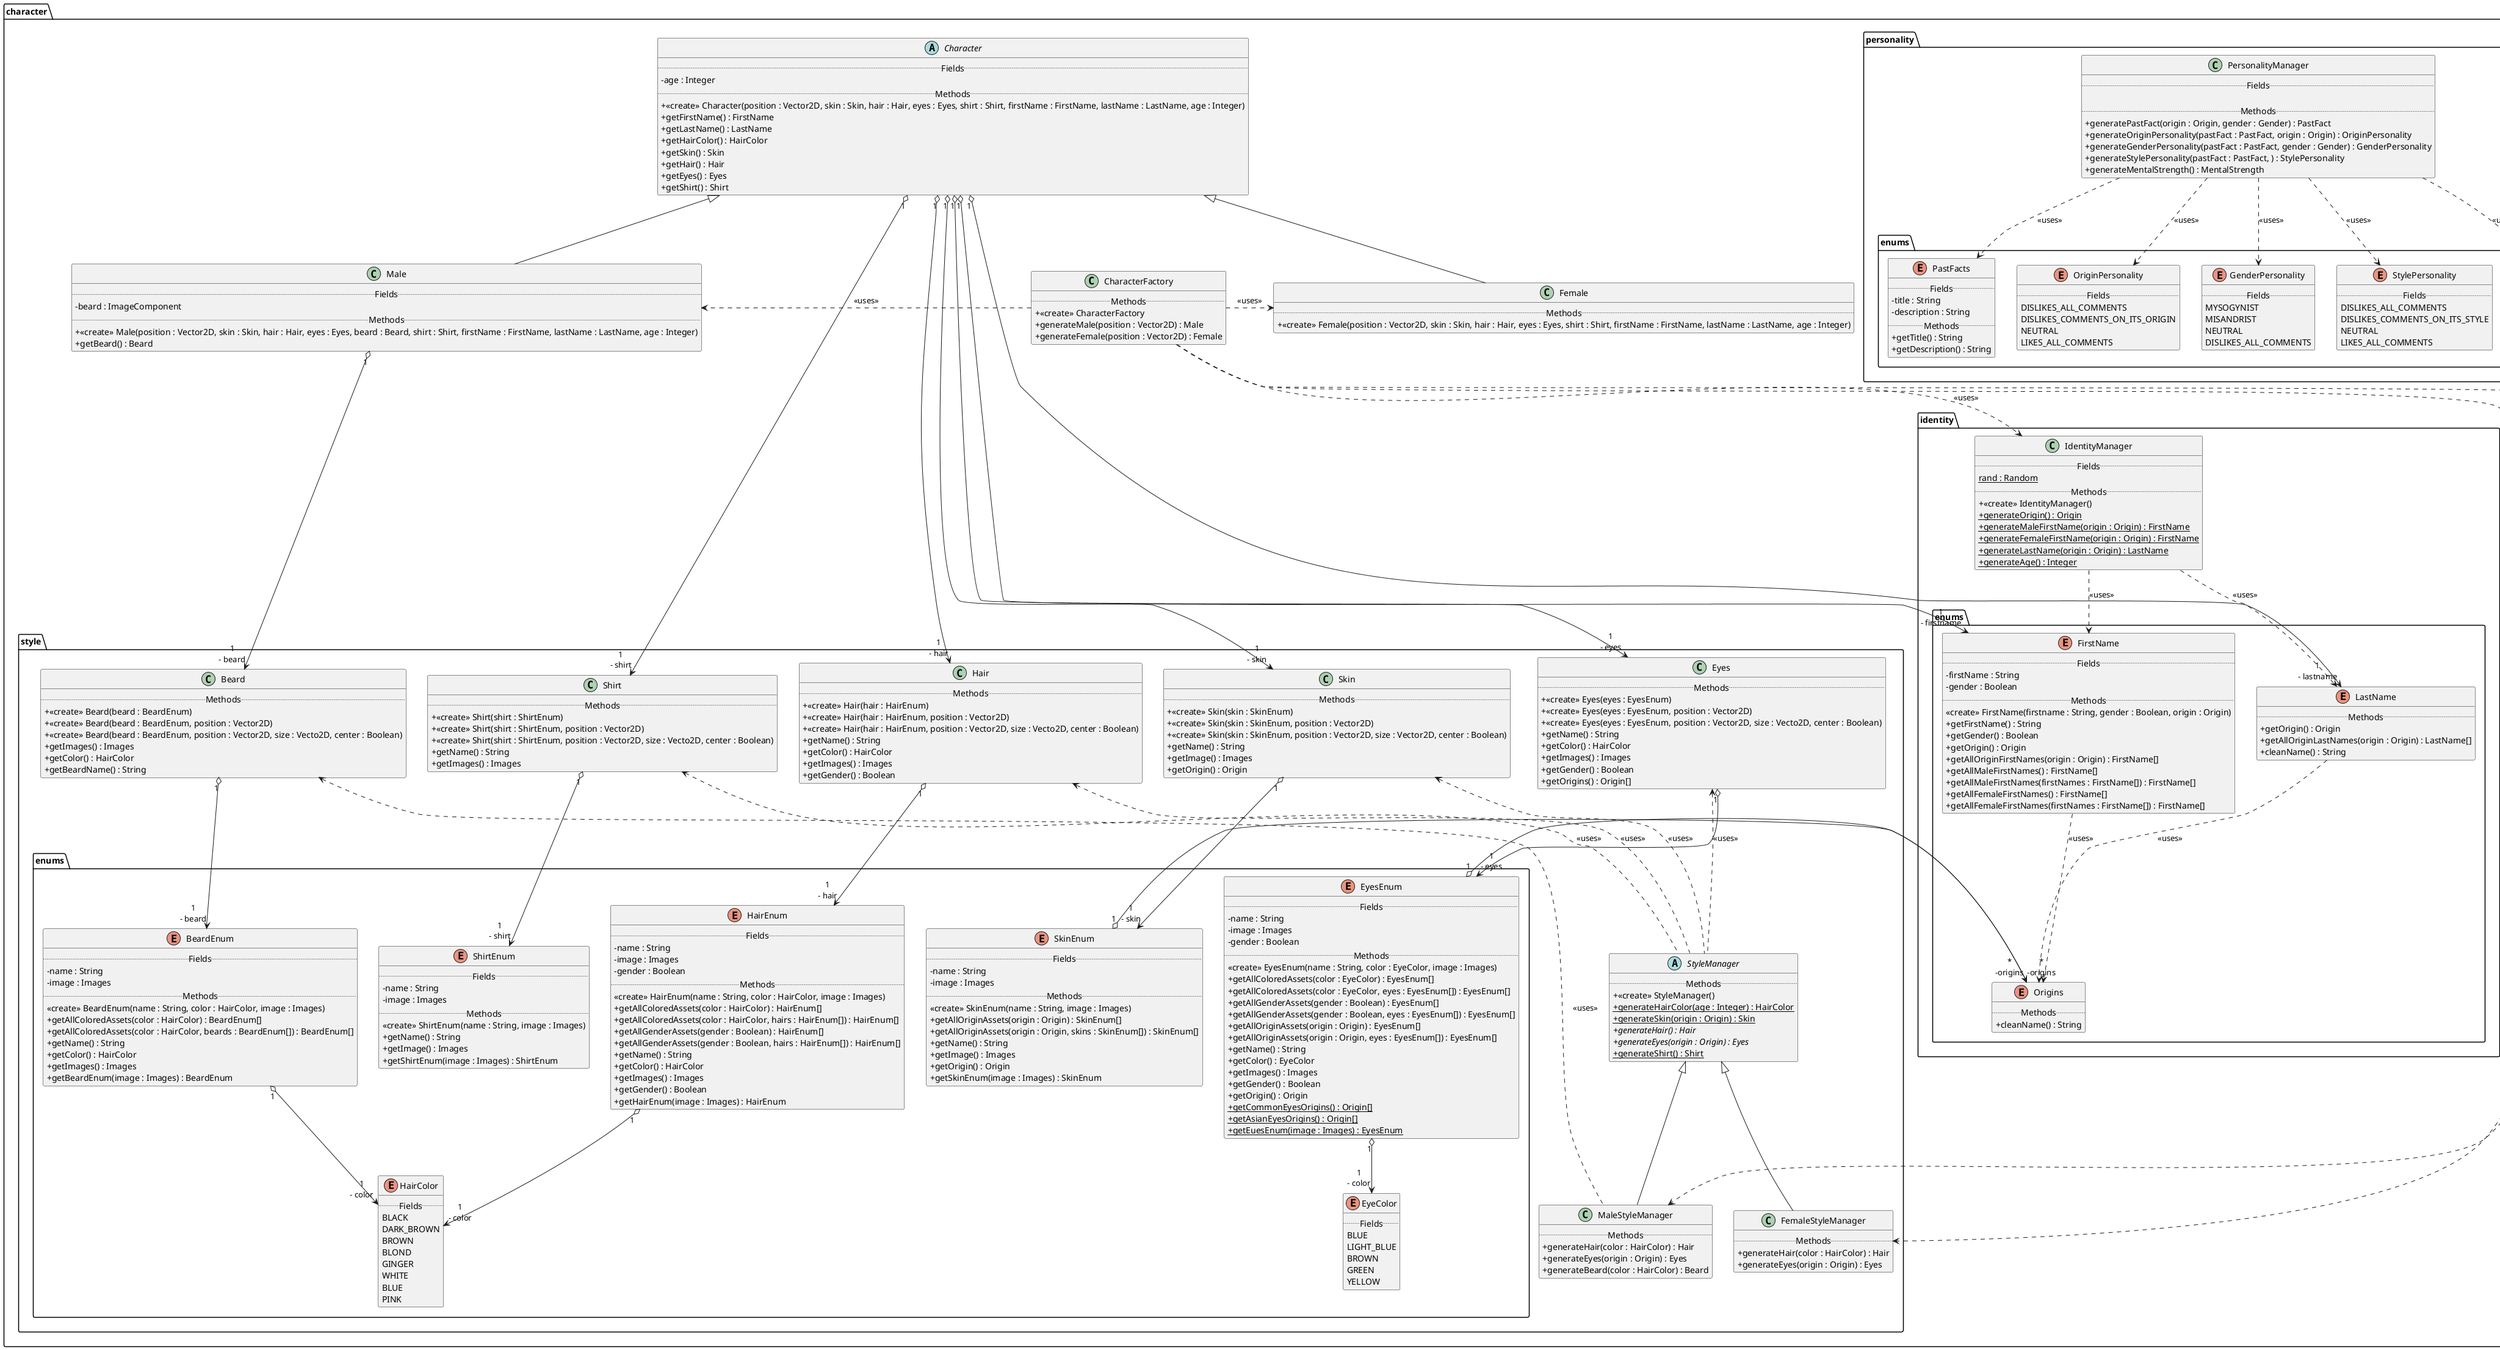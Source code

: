 @startuml
skinparam classAttributeIconSize 0

package character{
    package style{
        package enums{
            enum HairColor{
                ..Fields..
                BLACK
                DARK_BROWN
                BROWN
                BLOND
                GINGER
                WHITE
                BLUE
                PINK
            }
            enum EyeColor{
                ..Fields..
                BLUE
                LIGHT_BLUE
                BROWN
                GREEN
                YELLOW
            }
            enum BeardEnum{
                ..Fields..
                - name : String
                - image : Images
                ..Methods..
                <<create>> BeardEnum(name : String, color : HairColor, image : Images)
                + getAllColoredAssets(color : HairColor) : BeardEnum[]
                + getAllColoredAssets(color : HairColor, beards : BeardEnum[]) : BeardEnum[]
                + getName() : String
                + getColor() : HairColor
                + getImages() : Images
                + getBeardEnum(image : Images) : BeardEnum
            }
            enum EyesEnum{
                ..Fields..
                - name : String
                - image : Images
                - gender : Boolean
                ..Methods..
                <<create>> EyesEnum(name : String, color : EyeColor, image : Images)
                + getAllColoredAssets(color : EyeColor) : EyesEnum[]
                + getAllColoredAssets(color : EyeColor, eyes : EyesEnum[]) : EyesEnum[]
                + getAllGenderAssets(gender : Boolean) : EyesEnum[]
                + getAllGenderAssets(gender : Boolean, eyes : EyesEnum[]) : EyesEnum[]
                + getAllOriginAssets(origin : Origin) : EyesEnum[]
                + getAllOriginAssets(origin : Origin, eyes : EyesEnum[]) : EyesEnum[]
                + getName() : String
                + getColor() : EyeColor
                + getImages() : Images
                + getGender() : Boolean
                + getOrigin() : Origin
                + getCommonEyesOrigins() : Origin[] {static}
                + getAsianEyesOrigins() : Origin[] {static}
                + getEuesEnum(image : Images) : EyesEnum {static}
            }
            enum HairEnum{
                ..Fields..
                - name : String
                - image : Images
                - gender : Boolean
                ..Methods..
                <<create>> HairEnum(name : String, color : HairColor, image : Images)
                + getAllColoredAssets(color : HairColor) : HairEnum[]
                + getAllColoredAssets(color : HairColor, hairs : HairEnum[]) : HairEnum[]
                + getAllGenderAssets(gender : Boolean) : HairEnum[]
                + getAllGenderAssets(gender : Boolean, hairs : HairEnum[]) : HairEnum[]
                + getName() : String
                + getColor() : HairColor
                + getImages() : Images
                + getGender() : Boolean
                + getHairEnum(image : Images) : HairEnum
            }
            enum ShirtEnum{
                ..Fields..
                - name : String
                - image : Images
                ..Methods..
                <<create>> ShirtEnum(name : String, image : Images)
                + getName() : String
                + getImage() : Images
                + getShirtEnum(image : Images) : ShirtEnum
            }
            enum SkinEnum{
                ..Fields..
                - name : String
                - image : Images
                ..Methods..
                <<create>> SkinEnum(name : String, image : Images)
                + getAllOriginAssets(origin : Origin) : SkinEnum[]
                + getAllOriginAssets(origin : Origin, skins : SkinEnum[]) : SkinEnum[]
                + getName() : String
                + getImage() : Images
                + getOrigin() : Origin
                + getSkinEnum(image : Images) : SkinEnum
            }
        }
        class Beard{
            ..Methods..
            + <<create>> Beard(beard : BeardEnum)
            + <<create>> Beard(beard : BeardEnum, position : Vector2D)
            + <<create>> Beard(beard : BeardEnum, position : Vector2D, size : Vecto2D, center : Boolean)
            + getImages() : Images
            + getColor() : HairColor
            + getBeardName() : String
        }
        class Eyes{
            ..Methods..
            + <<create>> Eyes(eyes : EyesEnum)
            + <<create>> Eyes(eyes : EyesEnum, position : Vector2D)
            + <<create>> Eyes(eyes : EyesEnum, position : Vector2D, size : Vecto2D, center : Boolean)
            + getName() : String
            + getColor() : HairColor
            + getImages() : Images
            + getGender() : Boolean
            + getOrigins() : Origin[]
        }
        class Hair{
            ..Methods..
            + <<create>> Hair(hair : HairEnum)
            + <<create>> Hair(hair : HairEnum, position : Vector2D)
            + <<create>> Hair(hair : HairEnum, position : Vector2D, size : Vecto2D, center : Boolean)
            + getName() : String
            + getColor() : HairColor
            + getImages() : Images
            + getGender() : Boolean
        }
        class Shirt{
            ..Methods..
            + <<create>> Shirt(shirt : ShirtEnum)
            + <<create>> Shirt(shirt : ShirtEnum, position : Vector2D)
            + <<create>> Shirt(shirt : ShirtEnum, position : Vector2D, size : Vecto2D, center : Boolean)
            + getName() : String
            + getImages() : Images
        }
        class Skin{
            ..Methods..
            + <<create>> Skin(skin : SkinEnum)
            + <<create>> Skin(skin : SkinEnum, position : Vector2D)
            + <<create>> Skin(skin : SkinEnum, position : Vector2D, size : Vector2D, center : Boolean)
            + getName() : String
            + getImage() : Images
            + getOrigin() : Origin
        }
        abstract class StyleManager{
            ..Methods..
            + <<create>> StyleManager()
            + generateHairColor(age : Integer) : HairColor {static}
            + generateSkin(origin : Origin) : Skin {static}
            + generateHair() : Hair {abstract}
            + generateEyes(origin : Origin) : Eyes {abstract}
            + generateShirt() : Shirt {static}
        }
        class FemaleStyleManager extends StyleManager{
            ..Methods..
            + generateHair(color : HairColor) : Hair
            + generateEyes(origin : Origin) : Eyes
        }
        class MaleStyleManager extends StyleManager{
            ..Methods..
            + generateHair(color : HairColor) : Hair
            + generateEyes(origin : Origin) : Eyes
            + generateBeard(color : HairColor) : Beard
        }
    }

    package identity{
        package enums{
            enum FirstName{
                ..Fields..
                - firstName : String
                - gender : Boolean
                ..Methods..
                <<create>> FirstName(firstname : String, gender : Boolean, origin : Origin)
                + getFirstName() : String
                + getGender() : Boolean
                + getOrigin() : Origin
                + getAllOriginFirstNames(origin : Origin) : FirstName[]
                + getAllMaleFirstNames() : FirstName[]
                + getAllMaleFirstNames(firstNames : FirstName[]) : FirstName[]
                + getAllFemaleFirstNames() : FirstName[]
                + getAllFemaleFirstNames(firstNames : FirstName[]) : FirstName[]
            }
            enum LastName{
                ..Methods..
                + getOrigin() : Origin
                + getAllOriginLastNames(origin : Origin) : LastName[]
                + cleanName() : String
            }
            enum Origins{
                ..Methods..
                + cleanName() : String
            }
        }
        class IdentityManager{
            ..Fields..
            rand : Random {static}
            ..Methods..
            + <<create>> IdentityManager()
            + generateOrigin() : Origin {static}
            + generateMaleFirstName(origin : Origin) : FirstName {static}
            + generateFemaleFirstName(origin : Origin) : FirstName {static}
            + generateLastName(origin : Origin) : LastName {static}
            + generateAge() : Integer {static}
        }
    }

    package personality{
        package enums{
            enum PastFacts{
                ..Fields..
                - title : String
                - description : String
                ..Methods..
                + getTitle() : String
                + getDescription() : String
            }
            enum OriginPersonality{
                ..Fields..
                DISLIKES_ALL_COMMENTS
                DISLIKES_COMMENTS_ON_ITS_ORIGIN
                NEUTRAL
                LIKES_ALL_COMMENTS
            }
            enum GenderPersonality{
                ..Fields..
                MYSOGYNIST
                MISANDRIST
                NEUTRAL
                DISLIKES_ALL_COMMENTS
            }
            enum StylePersonality{
                ..Fields..
                DISLIKES_ALL_COMMENTS
                DISLIKES_COMMENTS_ON_ITS_STYLE
                NEUTRAL
                LIKES_ALL_COMMENTS
            }
            enum MentalStrength{
                ..Fields..
                WEAK
                NORMAL
                BOLD
            }
        }
        class PersonalityManager{
            ..Fields..

            ..Methods..
            + generatePastFact(origin : Origin, gender : Gender) : PastFact
            + generateOriginPersonality(pastFact : PastFact, origin : Origin) : OriginPersonality
            + generateGenderPersonality(pastFact : PastFact, gender : Gender) : GenderPersonality
            + generateStylePersonality(pastFact : PastFact, ) : StylePersonality
            + generateMentalStrength() : MentalStrength
        }
    }

    class CharacterFactory{
        ..Methods..
        + <<create>> CharacterFactory
        + generateMale(position : Vector2D) : Male
        + generateFemale(position : Vector2D) : Female
    }
    abstract class Character{
        ..Fields..
        - age : Integer
        ..Methods..
        + <<create>> Character(position : Vector2D, skin : Skin, hair : Hair, eyes : Eyes, shirt : Shirt, firstName : FirstName, lastName : LastName, age : Integer)
        + getFirstName() : FirstName
        + getLastName() : LastName
        + getHairColor() : HairColor
        + getSkin() : Skin
        + getHair() : Hair
        + getEyes() : Eyes
        + getShirt() : Shirt
    }
    class Male extends Character{
        ..Fields..
        - beard : ImageComponent
        ..Methods..
        + <<create>> Male(position : Vector2D, skin : Skin, hair : Hair, eyes : Eyes, beard : Beard, shirt : Shirt, firstName : FirstName, lastName : LastName, age : Integer)
        + getBeard() : Beard
    }
    class Female extends Character{
        ..Methods..
        + <<create>> Female(position : Vector2D, skin : Skin, hair : Hair, eyes : Eyes, shirt : Shirt, firstName : FirstName, lastName : LastName, age : Integer)
    }
}

character.CharacterFactory .> character.Male : <<uses>>
character.CharacterFactory .> character.Female : <<uses>>
character.CharacterFactory ..> character.style.MaleStyleManager : <<uses>>
character.CharacterFactory ..> character.style.FemaleStyleManager : <<uses>>

character.style.Skin <.. character.style.StyleManager : <<uses>>
character.style.Eyes <.. character.style.StyleManager : <<uses>>
character.style.Hair <.. character.style.StyleManager : <<uses>>
character.style.Shirt <.. character.style.StyleManager : <<uses>>
character.style.Beard <.. character.style.MaleStyleManager : <<uses>>

character.style.enums.HairEnum "1" o--> "1\n- color" character.style.enums.HairColor
character.style.enums.BeardEnum "1" o--> "1\n- color" character.style.enums.HairColor
character.style.enums.EyesEnum "1" o--> "1\n- color" character.style.enums.EyeColor
character.style.enums.EyesEnum "1" o-> "*\n-origins" character.identity.enums.Origins
character.style.enums.SkinEnum "1" o-> "*\n-origins" character.identity.enums.Origins

character.style.Skin "1" o--> "1\n- skin" character.style.enums.SkinEnum
character.style.Eyes "1" o--> "1\n- eyes" character.style.enums.EyesEnum
character.style.Hair "1" o--> "1\n- hair" character.style.enums.HairEnum
character.style.Shirt "1" o--> "1\n- shirt" character.style.enums.ShirtEnum
character.style.Beard "1" o--> "1\n- beard" character.style.enums.BeardEnum

character.identity.IdentityManager ..> character.identity.enums.FirstName : <<uses>>
character.identity.IdentityManager ..> character.identity.enums.LastName : <<uses>>
character.identity.enums.LastName ..> character.identity.enums.Origins : <<uses>>
character.identity.enums.FirstName ..> character.identity.enums.Origins : <<uses>>

character.Character "1" o---> "1\n- hair" character.style.Hair
character.Character "1" o---> "1\n- eyes" character.style.Eyes
character.Character "1" o---> "1\n- skin" character.style.Skin
character.Character "1" o---> "1\n- shirt" character.style.Shirt
character.Male "1" o---> "1\n- beard" character.style.Beard
character.Character "1" o---> "1\n- firstname" character.identity.enums.FirstName
character.Character "1" o---> "1\n- lastname" character.identity.enums.LastName
character.CharacterFactory ..> character.identity.IdentityManager : <<uses>>

character.personality.PersonalityManager ..> character.personality.enums.PastFacts : <<uses>>
character.personality.PersonalityManager ..> character.personality.enums.OriginPersonality : <<uses>>
character.personality.PersonalityManager ..> character.personality.enums.GenderPersonality : <<uses>>
character.personality.PersonalityManager ..> character.personality.enums.StylePersonality : <<uses>>
character.personality.PersonalityManager ..> character.personality.enums.MentalStrength : <<uses>>

@enduml